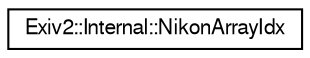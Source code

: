digraph "Graphical Class Hierarchy"
{
  edge [fontname="FreeSans",fontsize="10",labelfontname="FreeSans",labelfontsize="10"];
  node [fontname="FreeSans",fontsize="10",shape=record];
  rankdir="LR";
  Node1 [label="Exiv2::Internal::NikonArrayIdx",height=0.2,width=0.4,color="black", fillcolor="white", style="filled",URL="$structExiv2_1_1Internal_1_1NikonArrayIdx.html",tooltip="Structure for an index into the array set of complex binary arrays. "];
}
